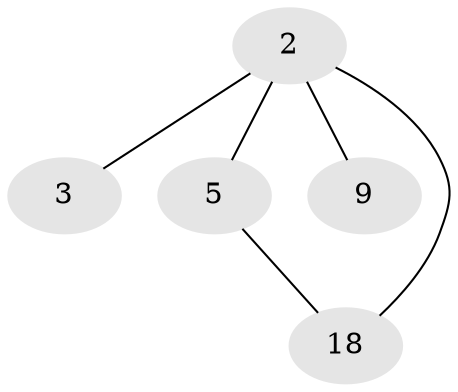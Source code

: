 // Generated by graph-tools (version 1.1) at 2025/46/02/15/25 05:46:28]
// undirected, 5 vertices, 5 edges
graph export_dot {
graph [start="1"]
  node [color=gray90,style=filled];
  2 [super="+1+11+12+13+15+17"];
  3 [super="+4+13"];
  5 [super="+6+7+8+16"];
  9 [super="+10+14+17+20"];
  18 [super="+1"];
  2 -- 3;
  2 -- 5;
  2 -- 9;
  2 -- 18;
  5 -- 18;
}
